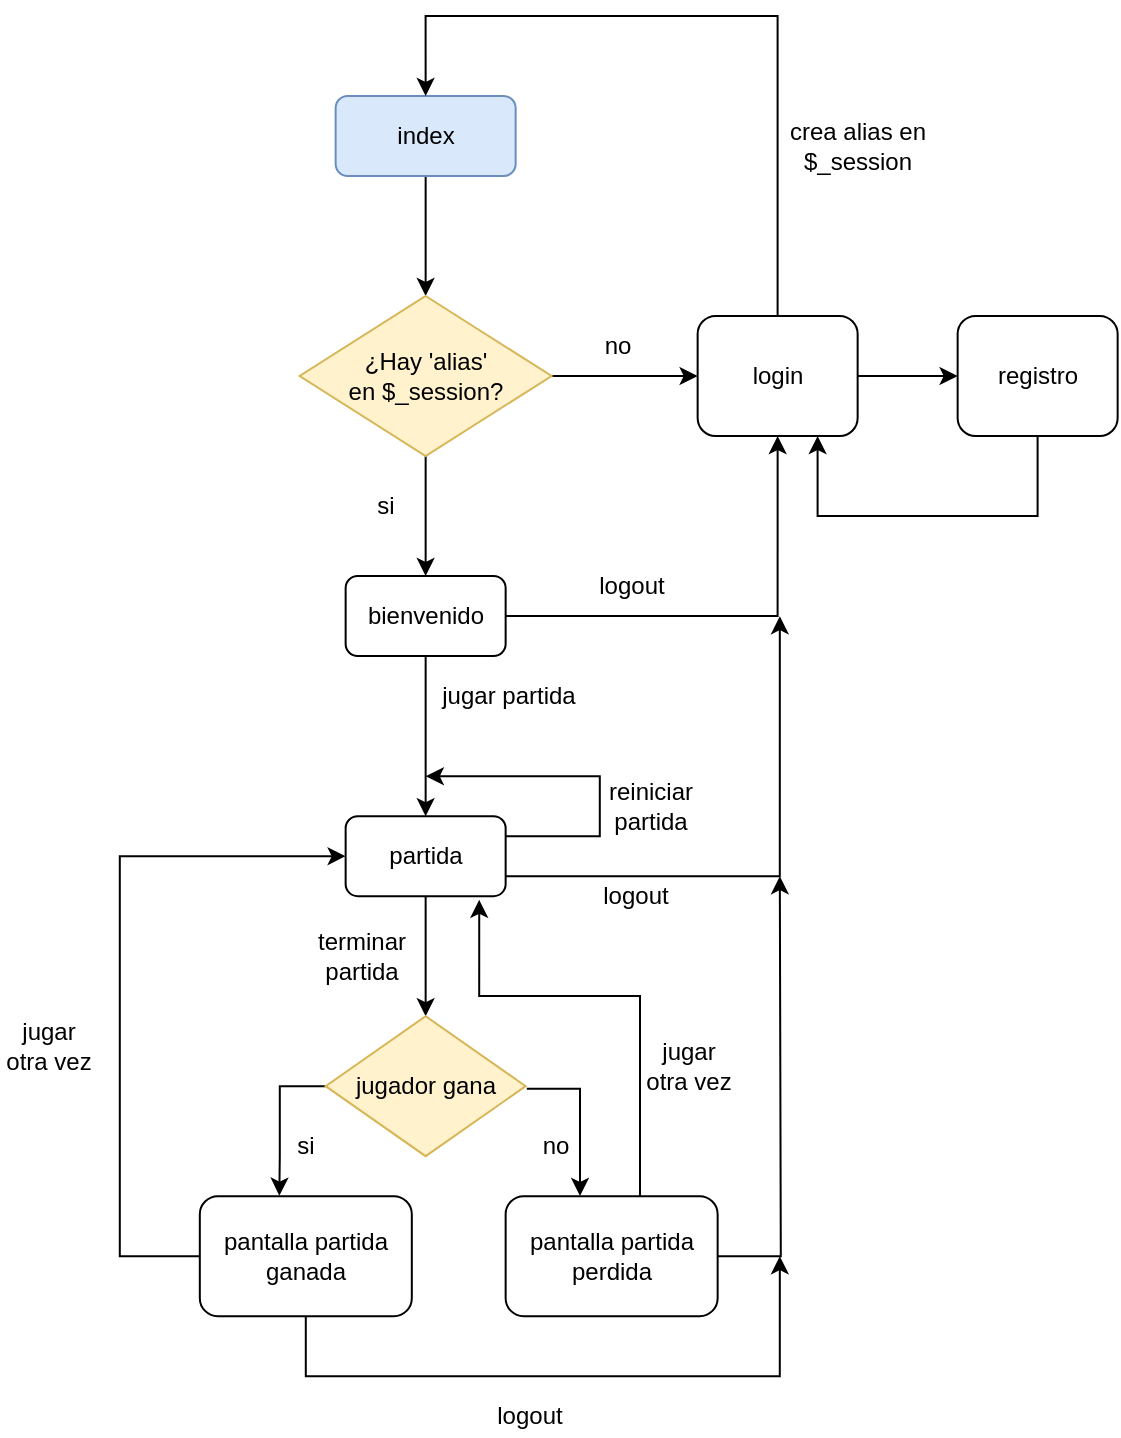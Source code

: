 <mxfile version="20.5.3" type="device"><diagram id="C5RBs43oDa-KdzZeNtuy" name="Page-1"><mxGraphModel dx="711" dy="381" grid="1" gridSize="10" guides="1" tooltips="1" connect="1" arrows="1" fold="1" page="1" pageScale="1" pageWidth="827" pageHeight="1169" math="0" shadow="0"><root><mxCell id="WIyWlLk6GJQsqaUBKTNV-0"/><mxCell id="WIyWlLk6GJQsqaUBKTNV-1" parent="WIyWlLk6GJQsqaUBKTNV-0"/><mxCell id="U9M5v16sjfwX9BRJte9F-7" style="edgeStyle=orthogonalEdgeStyle;rounded=0;orthogonalLoop=1;jettySize=auto;html=1;" parent="WIyWlLk6GJQsqaUBKTNV-1" source="U9M5v16sjfwX9BRJte9F-0" target="U9M5v16sjfwX9BRJte9F-1" edge="1"><mxGeometry relative="1" as="geometry"/></mxCell><mxCell id="U9M5v16sjfwX9BRJte9F-0" value="index" style="rounded=1;whiteSpace=wrap;html=1;fillColor=#dae8fc;strokeColor=#6c8ebf;" parent="WIyWlLk6GJQsqaUBKTNV-1" vertex="1"><mxGeometry x="287.82" y="310.0" width="90" height="40" as="geometry"/></mxCell><mxCell id="U9M5v16sjfwX9BRJte9F-4" style="edgeStyle=orthogonalEdgeStyle;rounded=0;orthogonalLoop=1;jettySize=auto;html=1;" parent="WIyWlLk6GJQsqaUBKTNV-1" source="U9M5v16sjfwX9BRJte9F-1" target="U9M5v16sjfwX9BRJte9F-2" edge="1"><mxGeometry relative="1" as="geometry"/></mxCell><mxCell id="U9M5v16sjfwX9BRJte9F-14" style="edgeStyle=orthogonalEdgeStyle;rounded=0;orthogonalLoop=1;jettySize=auto;html=1;" parent="WIyWlLk6GJQsqaUBKTNV-1" source="U9M5v16sjfwX9BRJte9F-1" target="U9M5v16sjfwX9BRJte9F-12" edge="1"><mxGeometry relative="1" as="geometry"/></mxCell><mxCell id="U9M5v16sjfwX9BRJte9F-1" value="¿Hay 'alias'&lt;br&gt;en $_session?" style="rhombus;whiteSpace=wrap;html=1;fillColor=#fff2cc;strokeColor=#d6b656;" parent="WIyWlLk6GJQsqaUBKTNV-1" vertex="1"><mxGeometry x="269.82" y="410.0" width="126" height="80" as="geometry"/></mxCell><mxCell id="U9M5v16sjfwX9BRJte9F-5" style="edgeStyle=orthogonalEdgeStyle;rounded=0;orthogonalLoop=1;jettySize=auto;html=1;" parent="WIyWlLk6GJQsqaUBKTNV-1" source="U9M5v16sjfwX9BRJte9F-2" target="U9M5v16sjfwX9BRJte9F-3" edge="1"><mxGeometry relative="1" as="geometry"/></mxCell><mxCell id="U9M5v16sjfwX9BRJte9F-8" style="edgeStyle=orthogonalEdgeStyle;rounded=0;orthogonalLoop=1;jettySize=auto;html=1;entryX=0.5;entryY=0;entryDx=0;entryDy=0;" parent="WIyWlLk6GJQsqaUBKTNV-1" source="U9M5v16sjfwX9BRJte9F-2" target="U9M5v16sjfwX9BRJte9F-0" edge="1"><mxGeometry relative="1" as="geometry"><Array as="points"><mxPoint x="508.82" y="270.0"/><mxPoint x="332.82" y="270.0"/></Array></mxGeometry></mxCell><mxCell id="U9M5v16sjfwX9BRJte9F-2" value="login" style="rounded=1;whiteSpace=wrap;html=1;" parent="WIyWlLk6GJQsqaUBKTNV-1" vertex="1"><mxGeometry x="468.82" y="420.0" width="80" height="60" as="geometry"/></mxCell><mxCell id="U9M5v16sjfwX9BRJte9F-6" style="edgeStyle=orthogonalEdgeStyle;rounded=0;orthogonalLoop=1;jettySize=auto;html=1;" parent="WIyWlLk6GJQsqaUBKTNV-1" source="U9M5v16sjfwX9BRJte9F-3" edge="1"><mxGeometry relative="1" as="geometry"><mxPoint x="528.82" y="480.0" as="targetPoint"/><Array as="points"><mxPoint x="638.82" y="520"/><mxPoint x="528.82" y="520"/><mxPoint x="528.82" y="480.0"/></Array></mxGeometry></mxCell><mxCell id="U9M5v16sjfwX9BRJte9F-3" value="registro" style="rounded=1;whiteSpace=wrap;html=1;" parent="WIyWlLk6GJQsqaUBKTNV-1" vertex="1"><mxGeometry x="598.82" y="420.0" width="80" height="60" as="geometry"/></mxCell><mxCell id="U9M5v16sjfwX9BRJte9F-9" value="crea alias en $_session" style="text;html=1;strokeColor=none;fillColor=none;align=center;verticalAlign=middle;whiteSpace=wrap;rounded=0;" parent="WIyWlLk6GJQsqaUBKTNV-1" vertex="1"><mxGeometry x="508.82" y="320.0" width="80" height="30" as="geometry"/></mxCell><mxCell id="U9M5v16sjfwX9BRJte9F-10" value="no" style="text;html=1;strokeColor=none;fillColor=none;align=center;verticalAlign=middle;whiteSpace=wrap;rounded=0;" parent="WIyWlLk6GJQsqaUBKTNV-1" vertex="1"><mxGeometry x="408.82" y="420.0" width="40" height="30" as="geometry"/></mxCell><mxCell id="U9M5v16sjfwX9BRJte9F-11" value="si" style="text;html=1;strokeColor=none;fillColor=none;align=center;verticalAlign=middle;whiteSpace=wrap;rounded=0;" parent="WIyWlLk6GJQsqaUBKTNV-1" vertex="1"><mxGeometry x="292.82" y="500.0" width="40" height="30" as="geometry"/></mxCell><mxCell id="U9M5v16sjfwX9BRJte9F-15" style="edgeStyle=orthogonalEdgeStyle;rounded=0;orthogonalLoop=1;jettySize=auto;html=1;entryX=0.5;entryY=1;entryDx=0;entryDy=0;" parent="WIyWlLk6GJQsqaUBKTNV-1" source="U9M5v16sjfwX9BRJte9F-12" target="U9M5v16sjfwX9BRJte9F-2" edge="1"><mxGeometry relative="1" as="geometry"/></mxCell><mxCell id="U9M5v16sjfwX9BRJte9F-18" style="edgeStyle=orthogonalEdgeStyle;rounded=0;orthogonalLoop=1;jettySize=auto;html=1;" parent="WIyWlLk6GJQsqaUBKTNV-1" source="U9M5v16sjfwX9BRJte9F-12" target="U9M5v16sjfwX9BRJte9F-17" edge="1"><mxGeometry relative="1" as="geometry"/></mxCell><mxCell id="U9M5v16sjfwX9BRJte9F-12" value="bienvenido" style="rounded=1;whiteSpace=wrap;html=1;" parent="WIyWlLk6GJQsqaUBKTNV-1" vertex="1"><mxGeometry x="292.82" y="550" width="80" height="40" as="geometry"/></mxCell><mxCell id="U9M5v16sjfwX9BRJte9F-16" value="logout" style="text;html=1;strokeColor=none;fillColor=none;align=center;verticalAlign=middle;whiteSpace=wrap;rounded=0;" parent="WIyWlLk6GJQsqaUBKTNV-1" vertex="1"><mxGeometry x="407.91" y="545.09" width="56" height="20" as="geometry"/></mxCell><mxCell id="U9M5v16sjfwX9BRJte9F-19" style="edgeStyle=orthogonalEdgeStyle;rounded=0;orthogonalLoop=1;jettySize=auto;html=1;exitX=0;exitY=0.5;exitDx=0;exitDy=0;" parent="WIyWlLk6GJQsqaUBKTNV-1" source="U9M5v16sjfwX9BRJte9F-21" target="U9M5v16sjfwX9BRJte9F-17" edge="1"><mxGeometry relative="1" as="geometry"><mxPoint x="198.82" y="750" as="sourcePoint"/><Array as="points"><mxPoint x="179.91" y="890.09"/><mxPoint x="179.91" y="690.09"/></Array><mxPoint x="239.91" y="600.09" as="targetPoint"/></mxGeometry></mxCell><mxCell id="U9M5v16sjfwX9BRJte9F-22" style="edgeStyle=orthogonalEdgeStyle;rounded=0;orthogonalLoop=1;jettySize=auto;html=1;entryX=0.5;entryY=0;entryDx=0;entryDy=0;" parent="WIyWlLk6GJQsqaUBKTNV-1" source="U9M5v16sjfwX9BRJte9F-17" target="GvE3c6hCzY2gfM-6NuWW-3" edge="1"><mxGeometry relative="1" as="geometry"><mxPoint x="332.91" y="750.09" as="targetPoint"/><Array as="points"/></mxGeometry></mxCell><mxCell id="GvE3c6hCzY2gfM-6NuWW-4" style="edgeStyle=orthogonalEdgeStyle;rounded=0;orthogonalLoop=1;jettySize=auto;html=1;" edge="1" parent="WIyWlLk6GJQsqaUBKTNV-1" source="U9M5v16sjfwX9BRJte9F-17"><mxGeometry relative="1" as="geometry"><mxPoint x="332.91" y="650.09" as="targetPoint"/><Array as="points"><mxPoint x="419.91" y="680.09"/><mxPoint x="419.91" y="650.09"/></Array></mxGeometry></mxCell><mxCell id="GvE3c6hCzY2gfM-6NuWW-6" style="edgeStyle=orthogonalEdgeStyle;rounded=0;orthogonalLoop=1;jettySize=auto;html=1;" edge="1" parent="WIyWlLk6GJQsqaUBKTNV-1" source="U9M5v16sjfwX9BRJte9F-17"><mxGeometry relative="1" as="geometry"><mxPoint x="509.91" y="570.09" as="targetPoint"/><Array as="points"><mxPoint x="509.91" y="700.09"/></Array></mxGeometry></mxCell><mxCell id="U9M5v16sjfwX9BRJte9F-17" value="partida" style="rounded=1;whiteSpace=wrap;html=1;" parent="WIyWlLk6GJQsqaUBKTNV-1" vertex="1"><mxGeometry x="292.82" y="670.09" width="80" height="40" as="geometry"/></mxCell><mxCell id="U9M5v16sjfwX9BRJte9F-20" value="jugar partida" style="text;html=1;strokeColor=none;fillColor=none;align=center;verticalAlign=middle;whiteSpace=wrap;rounded=0;" parent="WIyWlLk6GJQsqaUBKTNV-1" vertex="1"><mxGeometry x="338.82" y="600.09" width="71.09" height="20.09" as="geometry"/></mxCell><mxCell id="GvE3c6hCzY2gfM-6NuWW-17" style="edgeStyle=orthogonalEdgeStyle;rounded=0;orthogonalLoop=1;jettySize=auto;html=1;" edge="1" parent="WIyWlLk6GJQsqaUBKTNV-1" source="U9M5v16sjfwX9BRJte9F-21"><mxGeometry relative="1" as="geometry"><mxPoint x="509.91" y="890.09" as="targetPoint"/><Array as="points"><mxPoint x="272.91" y="950.09"/><mxPoint x="509.91" y="950.09"/></Array></mxGeometry></mxCell><mxCell id="U9M5v16sjfwX9BRJte9F-21" value="pantalla partida ganada" style="rounded=1;whiteSpace=wrap;html=1;" parent="WIyWlLk6GJQsqaUBKTNV-1" vertex="1"><mxGeometry x="219.91" y="860.09" width="106" height="60" as="geometry"/></mxCell><mxCell id="U9M5v16sjfwX9BRJte9F-23" value="terminar partida" style="text;html=1;strokeColor=none;fillColor=none;align=center;verticalAlign=middle;whiteSpace=wrap;rounded=0;" parent="WIyWlLk6GJQsqaUBKTNV-1" vertex="1"><mxGeometry x="259.91" y="730.09" width="82" height="20" as="geometry"/></mxCell><mxCell id="GvE3c6hCzY2gfM-6NuWW-16" style="edgeStyle=orthogonalEdgeStyle;rounded=0;orthogonalLoop=1;jettySize=auto;html=1;" edge="1" parent="WIyWlLk6GJQsqaUBKTNV-1" source="GvE3c6hCzY2gfM-6NuWW-1"><mxGeometry relative="1" as="geometry"><mxPoint x="509.91" y="700.09" as="targetPoint"/></mxGeometry></mxCell><mxCell id="GvE3c6hCzY2gfM-6NuWW-19" style="edgeStyle=orthogonalEdgeStyle;rounded=0;orthogonalLoop=1;jettySize=auto;html=1;entryX=0.835;entryY=1.046;entryDx=0;entryDy=0;entryPerimeter=0;" edge="1" parent="WIyWlLk6GJQsqaUBKTNV-1" source="GvE3c6hCzY2gfM-6NuWW-1" target="U9M5v16sjfwX9BRJte9F-17"><mxGeometry relative="1" as="geometry"><Array as="points"><mxPoint x="440" y="760"/><mxPoint x="360" y="760"/></Array></mxGeometry></mxCell><mxCell id="GvE3c6hCzY2gfM-6NuWW-1" value="pantalla partida perdida" style="rounded=1;whiteSpace=wrap;html=1;" vertex="1" parent="WIyWlLk6GJQsqaUBKTNV-1"><mxGeometry x="372.82" y="860.09" width="106" height="60" as="geometry"/></mxCell><mxCell id="GvE3c6hCzY2gfM-6NuWW-11" style="edgeStyle=orthogonalEdgeStyle;rounded=0;orthogonalLoop=1;jettySize=auto;html=1;entryX=0.375;entryY=-0.004;entryDx=0;entryDy=0;entryPerimeter=0;" edge="1" parent="WIyWlLk6GJQsqaUBKTNV-1" source="GvE3c6hCzY2gfM-6NuWW-3" target="U9M5v16sjfwX9BRJte9F-21"><mxGeometry relative="1" as="geometry"><Array as="points"><mxPoint x="259.91" y="805.09"/><mxPoint x="259.91" y="840.09"/><mxPoint x="259.91" y="840.09"/></Array></mxGeometry></mxCell><mxCell id="GvE3c6hCzY2gfM-6NuWW-12" style="edgeStyle=orthogonalEdgeStyle;rounded=0;orthogonalLoop=1;jettySize=auto;html=1;exitX=1.006;exitY=0.518;exitDx=0;exitDy=0;exitPerimeter=0;" edge="1" parent="WIyWlLk6GJQsqaUBKTNV-1" source="GvE3c6hCzY2gfM-6NuWW-3"><mxGeometry relative="1" as="geometry"><mxPoint x="410" y="860" as="targetPoint"/><Array as="points"><mxPoint x="410" y="806"/><mxPoint x="410" y="860"/></Array></mxGeometry></mxCell><mxCell id="GvE3c6hCzY2gfM-6NuWW-3" value="jugador gana" style="rhombus;whiteSpace=wrap;html=1;fillColor=#fff2cc;strokeColor=#d6b656;" vertex="1" parent="WIyWlLk6GJQsqaUBKTNV-1"><mxGeometry x="282.82" y="770.09" width="100" height="70" as="geometry"/></mxCell><mxCell id="GvE3c6hCzY2gfM-6NuWW-5" value="reiniciar partida" style="text;html=1;strokeColor=none;fillColor=none;align=center;verticalAlign=middle;whiteSpace=wrap;rounded=0;" vertex="1" parent="WIyWlLk6GJQsqaUBKTNV-1"><mxGeometry x="420.82" y="660.09" width="49.09" height="10" as="geometry"/></mxCell><mxCell id="GvE3c6hCzY2gfM-6NuWW-7" value="logout" style="text;html=1;strokeColor=none;fillColor=none;align=center;verticalAlign=middle;whiteSpace=wrap;rounded=0;" vertex="1" parent="WIyWlLk6GJQsqaUBKTNV-1"><mxGeometry x="409.91" y="700.09" width="56" height="20" as="geometry"/></mxCell><mxCell id="GvE3c6hCzY2gfM-6NuWW-13" value="si" style="text;html=1;strokeColor=none;fillColor=none;align=center;verticalAlign=middle;whiteSpace=wrap;rounded=0;" vertex="1" parent="WIyWlLk6GJQsqaUBKTNV-1"><mxGeometry x="252.91" y="820" width="40" height="30" as="geometry"/></mxCell><mxCell id="GvE3c6hCzY2gfM-6NuWW-15" value="no" style="text;html=1;strokeColor=none;fillColor=none;align=center;verticalAlign=middle;whiteSpace=wrap;rounded=0;" vertex="1" parent="WIyWlLk6GJQsqaUBKTNV-1"><mxGeometry x="377.82" y="820" width="40" height="30" as="geometry"/></mxCell><mxCell id="GvE3c6hCzY2gfM-6NuWW-18" value="logout" style="text;html=1;strokeColor=none;fillColor=none;align=center;verticalAlign=middle;whiteSpace=wrap;rounded=0;" vertex="1" parent="WIyWlLk6GJQsqaUBKTNV-1"><mxGeometry x="357" y="960" width="56" height="20" as="geometry"/></mxCell><mxCell id="GvE3c6hCzY2gfM-6NuWW-20" value="jugar otra vez" style="text;html=1;strokeColor=none;fillColor=none;align=center;verticalAlign=middle;whiteSpace=wrap;rounded=0;" vertex="1" parent="WIyWlLk6GJQsqaUBKTNV-1"><mxGeometry x="440.0" y="790" width="49.09" height="10" as="geometry"/></mxCell><mxCell id="GvE3c6hCzY2gfM-6NuWW-23" value="jugar otra vez" style="text;html=1;strokeColor=none;fillColor=none;align=center;verticalAlign=middle;whiteSpace=wrap;rounded=0;" vertex="1" parent="WIyWlLk6GJQsqaUBKTNV-1"><mxGeometry x="120.0" y="780" width="49.09" height="10" as="geometry"/></mxCell></root></mxGraphModel></diagram></mxfile>